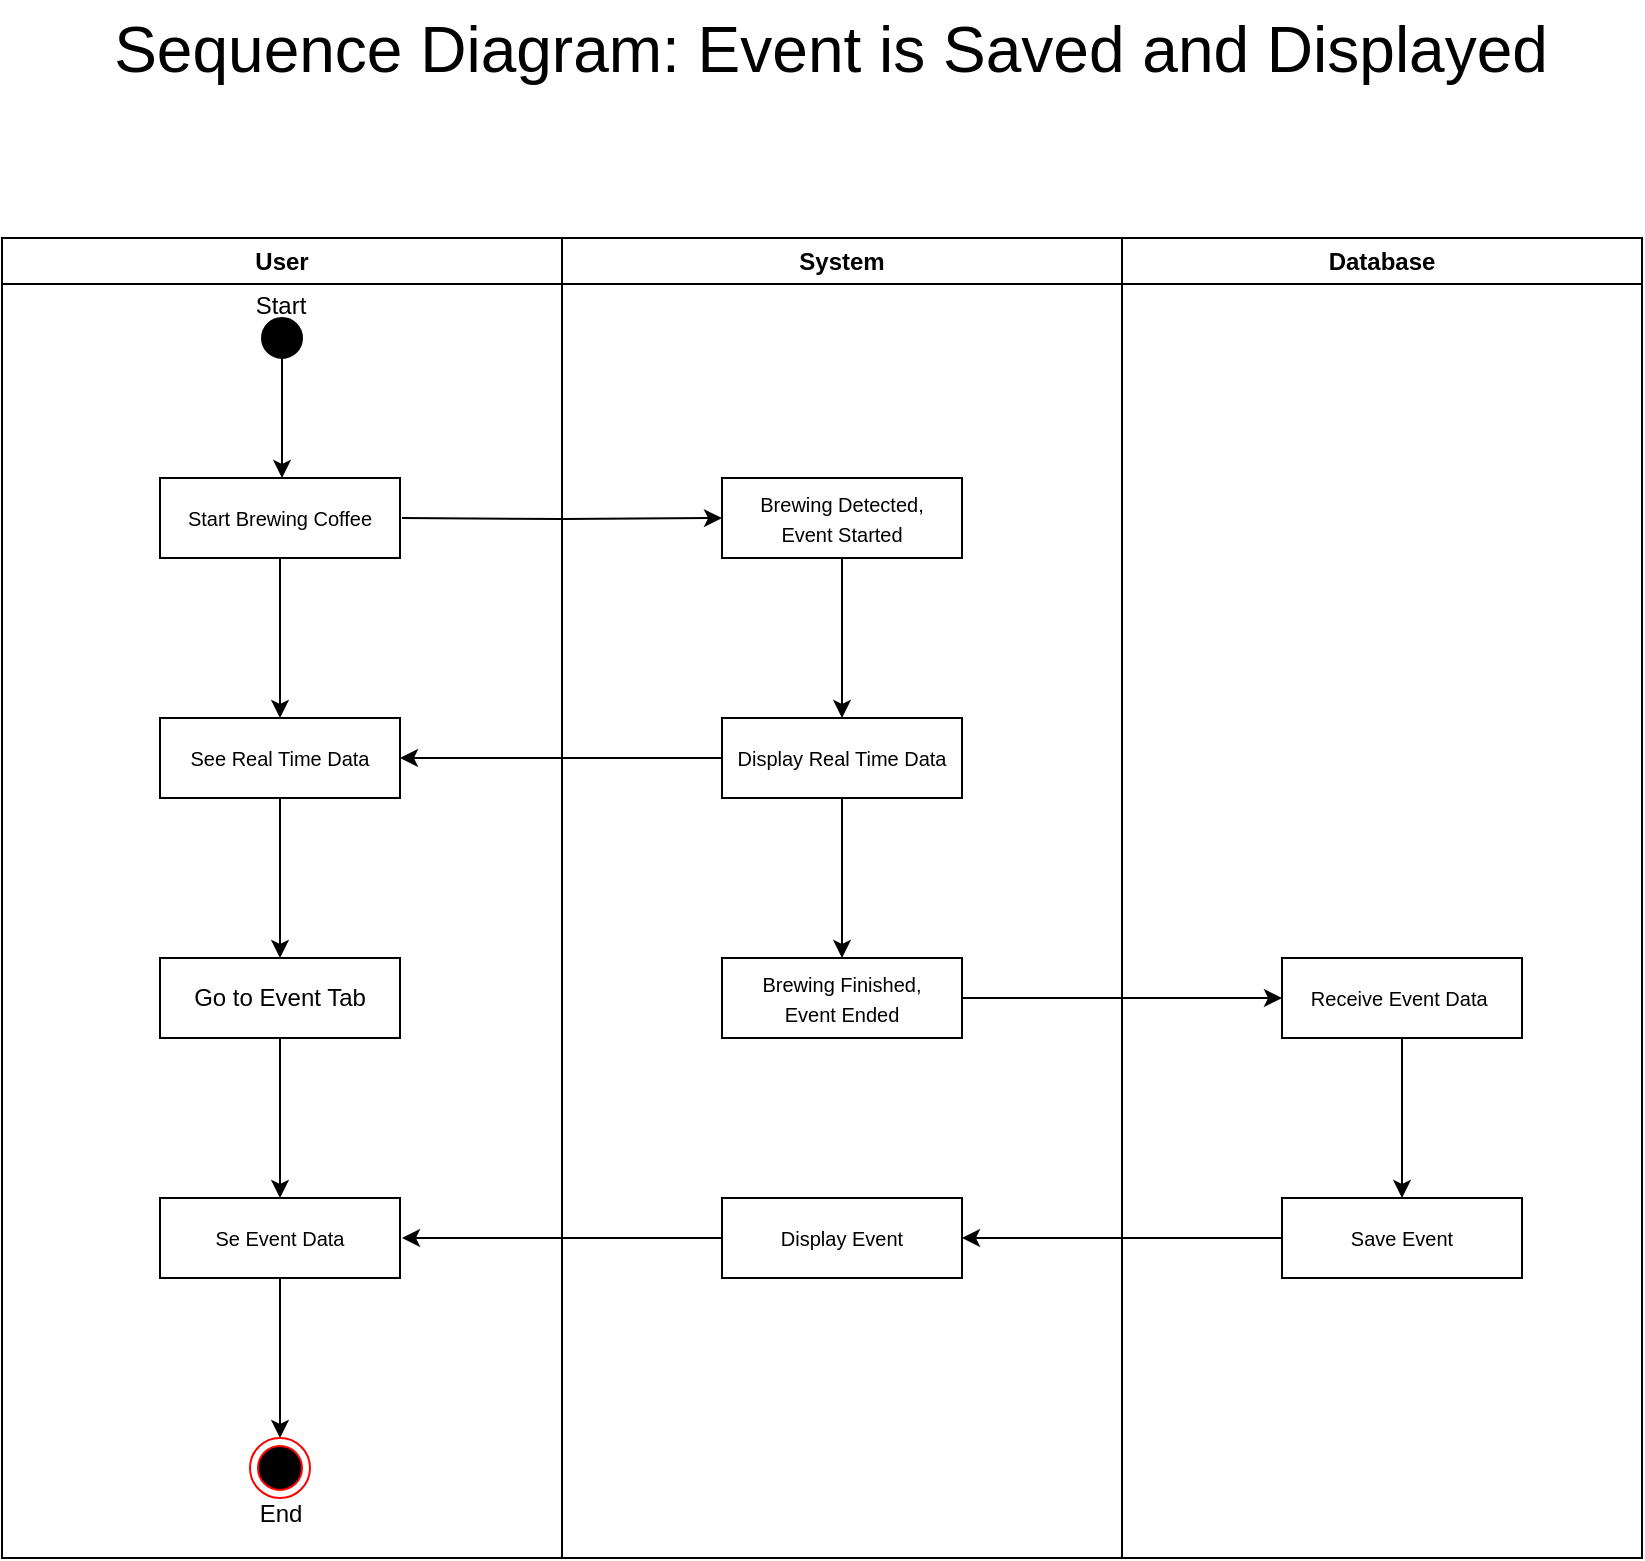 <mxfile version="26.2.12">
  <diagram name="Page-1" id="leYjQNjkbxVOu-XkuTzW">
    <mxGraphModel dx="985" dy="564" grid="1" gridSize="10" guides="1" tooltips="1" connect="1" arrows="1" fold="1" page="1" pageScale="1" pageWidth="827" pageHeight="1169" math="0" shadow="0">
      <root>
        <mxCell id="0" />
        <mxCell id="1" parent="0" />
        <mxCell id="cVynStRp8PqFG0RofQ_O-1" value="User" style="swimlane;whiteSpace=wrap;html=1;movable=1;resizable=1;rotatable=1;deletable=1;editable=1;locked=0;connectable=1;" vertex="1" parent="1">
          <mxGeometry y="125" width="280" height="660" as="geometry">
            <mxRectangle width="70" height="30" as="alternateBounds" />
          </mxGeometry>
        </mxCell>
        <mxCell id="cVynStRp8PqFG0RofQ_O-2" style="edgeStyle=orthogonalEdgeStyle;rounded=0;orthogonalLoop=1;jettySize=auto;html=1;exitX=0.5;exitY=1;exitDx=0;exitDy=0;entryX=0.5;entryY=0;entryDx=0;entryDy=0;" edge="1" parent="cVynStRp8PqFG0RofQ_O-1" source="cVynStRp8PqFG0RofQ_O-3">
          <mxGeometry relative="1" as="geometry">
            <mxPoint x="140" y="120" as="targetPoint" />
          </mxGeometry>
        </mxCell>
        <mxCell id="cVynStRp8PqFG0RofQ_O-3" value="" style="ellipse;whiteSpace=wrap;html=1;aspect=fixed;fillColor=#000000;" vertex="1" parent="cVynStRp8PqFG0RofQ_O-1">
          <mxGeometry x="130" y="40" width="20" height="20" as="geometry" />
        </mxCell>
        <mxCell id="cVynStRp8PqFG0RofQ_O-4" style="edgeStyle=orthogonalEdgeStyle;rounded=0;orthogonalLoop=1;jettySize=auto;html=1;exitX=0.5;exitY=1;exitDx=0;exitDy=0;entryX=0.5;entryY=0;entryDx=0;entryDy=0;" edge="1" parent="cVynStRp8PqFG0RofQ_O-1" source="cVynStRp8PqFG0RofQ_O-5" target="cVynStRp8PqFG0RofQ_O-7">
          <mxGeometry relative="1" as="geometry" />
        </mxCell>
        <mxCell id="cVynStRp8PqFG0RofQ_O-5" value="&lt;font style=&quot;font-size: 10px;&quot;&gt;Start Brewing Coffee&lt;/font&gt;" style="rounded=0;whiteSpace=wrap;html=1;" vertex="1" parent="cVynStRp8PqFG0RofQ_O-1">
          <mxGeometry x="79" y="120" width="120" height="40" as="geometry" />
        </mxCell>
        <mxCell id="cVynStRp8PqFG0RofQ_O-6" style="edgeStyle=orthogonalEdgeStyle;rounded=0;orthogonalLoop=1;jettySize=auto;html=1;exitX=0.5;exitY=1;exitDx=0;exitDy=0;" edge="1" parent="cVynStRp8PqFG0RofQ_O-1" source="cVynStRp8PqFG0RofQ_O-7" target="cVynStRp8PqFG0RofQ_O-9">
          <mxGeometry relative="1" as="geometry" />
        </mxCell>
        <mxCell id="cVynStRp8PqFG0RofQ_O-7" value="&lt;font style=&quot;font-size: 10px;&quot;&gt;See Real Time Data&lt;/font&gt;" style="rounded=0;whiteSpace=wrap;html=1;" vertex="1" parent="cVynStRp8PqFG0RofQ_O-1">
          <mxGeometry x="79" y="240" width="120" height="40" as="geometry" />
        </mxCell>
        <mxCell id="cVynStRp8PqFG0RofQ_O-8" style="edgeStyle=orthogonalEdgeStyle;rounded=0;orthogonalLoop=1;jettySize=auto;html=1;exitX=0.5;exitY=1;exitDx=0;exitDy=0;entryX=0.5;entryY=0;entryDx=0;entryDy=0;" edge="1" parent="cVynStRp8PqFG0RofQ_O-1" source="cVynStRp8PqFG0RofQ_O-9" target="cVynStRp8PqFG0RofQ_O-11">
          <mxGeometry relative="1" as="geometry" />
        </mxCell>
        <mxCell id="cVynStRp8PqFG0RofQ_O-9" value="Go to Event Tab" style="rounded=0;whiteSpace=wrap;html=1;" vertex="1" parent="cVynStRp8PqFG0RofQ_O-1">
          <mxGeometry x="79" y="360" width="120" height="40" as="geometry" />
        </mxCell>
        <mxCell id="cVynStRp8PqFG0RofQ_O-10" style="rounded=0;orthogonalLoop=1;jettySize=auto;html=1;exitX=0.5;exitY=1;exitDx=0;exitDy=0;entryX=0.5;entryY=0;entryDx=0;entryDy=0;" edge="1" parent="cVynStRp8PqFG0RofQ_O-1" source="cVynStRp8PqFG0RofQ_O-11" target="cVynStRp8PqFG0RofQ_O-12">
          <mxGeometry relative="1" as="geometry" />
        </mxCell>
        <mxCell id="cVynStRp8PqFG0RofQ_O-11" value="&lt;font style=&quot;font-size: 10px;&quot;&gt;Se Event Data&lt;/font&gt;" style="rounded=0;whiteSpace=wrap;html=1;" vertex="1" parent="cVynStRp8PqFG0RofQ_O-1">
          <mxGeometry x="79" y="480" width="120" height="40" as="geometry" />
        </mxCell>
        <mxCell id="cVynStRp8PqFG0RofQ_O-12" value="" style="ellipse;html=1;shape=endState;fillColor=#000000;strokeColor=#ff0000;" vertex="1" parent="cVynStRp8PqFG0RofQ_O-1">
          <mxGeometry x="124" y="600" width="30" height="30" as="geometry" />
        </mxCell>
        <mxCell id="cVynStRp8PqFG0RofQ_O-13" value="Database" style="swimlane;whiteSpace=wrap;html=1;movable=1;resizable=1;rotatable=1;deletable=1;editable=1;locked=0;connectable=1;" vertex="1" parent="1">
          <mxGeometry x="560" y="125" width="260" height="660" as="geometry" />
        </mxCell>
        <mxCell id="cVynStRp8PqFG0RofQ_O-14" style="edgeStyle=orthogonalEdgeStyle;rounded=0;orthogonalLoop=1;jettySize=auto;html=1;exitX=0.5;exitY=1;exitDx=0;exitDy=0;entryX=0.5;entryY=0;entryDx=0;entryDy=0;" edge="1" parent="cVynStRp8PqFG0RofQ_O-13" source="cVynStRp8PqFG0RofQ_O-15" target="cVynStRp8PqFG0RofQ_O-16">
          <mxGeometry relative="1" as="geometry" />
        </mxCell>
        <mxCell id="cVynStRp8PqFG0RofQ_O-15" value="&lt;span style=&quot;font-size: 10px;&quot;&gt;Receive Event Data&amp;nbsp;&lt;/span&gt;" style="rounded=0;whiteSpace=wrap;html=1;" vertex="1" parent="cVynStRp8PqFG0RofQ_O-13">
          <mxGeometry x="80" y="360" width="120" height="40" as="geometry" />
        </mxCell>
        <mxCell id="cVynStRp8PqFG0RofQ_O-16" value="&lt;span style=&quot;font-size: 10px;&quot;&gt;Save Event&lt;/span&gt;" style="rounded=0;whiteSpace=wrap;html=1;" vertex="1" parent="cVynStRp8PqFG0RofQ_O-13">
          <mxGeometry x="80" y="480" width="120" height="40" as="geometry" />
        </mxCell>
        <mxCell id="cVynStRp8PqFG0RofQ_O-17" value="System" style="swimlane;whiteSpace=wrap;html=1;movable=1;resizable=1;rotatable=1;deletable=1;editable=1;locked=0;connectable=1;" vertex="1" parent="1">
          <mxGeometry x="280" y="125" width="280" height="660" as="geometry" />
        </mxCell>
        <mxCell id="cVynStRp8PqFG0RofQ_O-18" style="edgeStyle=orthogonalEdgeStyle;rounded=0;orthogonalLoop=1;jettySize=auto;html=1;exitX=0.5;exitY=1;exitDx=0;exitDy=0;entryX=0.5;entryY=0;entryDx=0;entryDy=0;" edge="1" parent="cVynStRp8PqFG0RofQ_O-17" source="cVynStRp8PqFG0RofQ_O-19" target="cVynStRp8PqFG0RofQ_O-21">
          <mxGeometry relative="1" as="geometry" />
        </mxCell>
        <mxCell id="cVynStRp8PqFG0RofQ_O-19" value="&lt;font style=&quot;font-size: 10px;&quot;&gt;Brewing Detected, &lt;br&gt;Event Started&lt;/font&gt;" style="rounded=0;whiteSpace=wrap;html=1;" vertex="1" parent="cVynStRp8PqFG0RofQ_O-17">
          <mxGeometry x="80" y="120" width="120" height="40" as="geometry" />
        </mxCell>
        <mxCell id="cVynStRp8PqFG0RofQ_O-20" style="edgeStyle=orthogonalEdgeStyle;rounded=0;orthogonalLoop=1;jettySize=auto;html=1;exitX=0.5;exitY=1;exitDx=0;exitDy=0;entryX=0.5;entryY=0;entryDx=0;entryDy=0;" edge="1" parent="cVynStRp8PqFG0RofQ_O-17" source="cVynStRp8PqFG0RofQ_O-21" target="cVynStRp8PqFG0RofQ_O-22">
          <mxGeometry relative="1" as="geometry" />
        </mxCell>
        <mxCell id="cVynStRp8PqFG0RofQ_O-21" value="&lt;font style=&quot;font-size: 10px;&quot;&gt;Display Real Time Data&lt;/font&gt;" style="rounded=0;whiteSpace=wrap;html=1;" vertex="1" parent="cVynStRp8PqFG0RofQ_O-17">
          <mxGeometry x="80" y="240" width="120" height="40" as="geometry" />
        </mxCell>
        <mxCell id="cVynStRp8PqFG0RofQ_O-22" value="&lt;span style=&quot;font-size: 10px;&quot;&gt;Brewing Finished, &lt;br&gt;Event Ended&lt;/span&gt;" style="rounded=0;whiteSpace=wrap;html=1;" vertex="1" parent="cVynStRp8PqFG0RofQ_O-17">
          <mxGeometry x="80" y="360" width="120" height="40" as="geometry" />
        </mxCell>
        <mxCell id="cVynStRp8PqFG0RofQ_O-23" style="edgeStyle=orthogonalEdgeStyle;rounded=0;orthogonalLoop=1;jettySize=auto;html=1;exitX=0;exitY=0.5;exitDx=0;exitDy=0;" edge="1" parent="cVynStRp8PqFG0RofQ_O-17" source="cVynStRp8PqFG0RofQ_O-24">
          <mxGeometry relative="1" as="geometry">
            <mxPoint x="-80" y="500" as="targetPoint" />
          </mxGeometry>
        </mxCell>
        <mxCell id="cVynStRp8PqFG0RofQ_O-24" value="&lt;span style=&quot;font-size: 10px;&quot;&gt;Display Event&lt;/span&gt;" style="rounded=0;whiteSpace=wrap;html=1;" vertex="1" parent="cVynStRp8PqFG0RofQ_O-17">
          <mxGeometry x="80" y="480" width="120" height="40" as="geometry" />
        </mxCell>
        <mxCell id="cVynStRp8PqFG0RofQ_O-25" value="Start" style="text;html=1;align=center;verticalAlign=middle;resizable=0;points=[];autosize=1;strokeColor=none;fillColor=none;" vertex="1" parent="1">
          <mxGeometry x="114" y="144" width="50" height="30" as="geometry" />
        </mxCell>
        <mxCell id="cVynStRp8PqFG0RofQ_O-26" style="edgeStyle=orthogonalEdgeStyle;rounded=0;orthogonalLoop=1;jettySize=auto;html=1;exitX=1;exitY=0.5;exitDx=0;exitDy=0;entryX=0;entryY=0.5;entryDx=0;entryDy=0;" edge="1" parent="1" target="cVynStRp8PqFG0RofQ_O-19">
          <mxGeometry relative="1" as="geometry">
            <mxPoint x="200" y="265" as="sourcePoint" />
            <mxPoint x="354" y="265" as="targetPoint" />
          </mxGeometry>
        </mxCell>
        <mxCell id="cVynStRp8PqFG0RofQ_O-27" style="edgeStyle=orthogonalEdgeStyle;rounded=0;orthogonalLoop=1;jettySize=auto;html=1;exitX=0;exitY=0.5;exitDx=0;exitDy=0;entryX=1;entryY=0.5;entryDx=0;entryDy=0;" edge="1" parent="1" source="cVynStRp8PqFG0RofQ_O-21" target="cVynStRp8PqFG0RofQ_O-7">
          <mxGeometry relative="1" as="geometry" />
        </mxCell>
        <mxCell id="cVynStRp8PqFG0RofQ_O-28" style="rounded=0;orthogonalLoop=1;jettySize=auto;html=1;exitX=1;exitY=0.5;exitDx=0;exitDy=0;entryX=0;entryY=0.5;entryDx=0;entryDy=0;" edge="1" parent="1" source="cVynStRp8PqFG0RofQ_O-22" target="cVynStRp8PqFG0RofQ_O-15">
          <mxGeometry relative="1" as="geometry" />
        </mxCell>
        <mxCell id="cVynStRp8PqFG0RofQ_O-29" style="edgeStyle=orthogonalEdgeStyle;rounded=0;orthogonalLoop=1;jettySize=auto;html=1;exitX=0;exitY=0.5;exitDx=0;exitDy=0;entryX=1;entryY=0.5;entryDx=0;entryDy=0;" edge="1" parent="1" source="cVynStRp8PqFG0RofQ_O-16" target="cVynStRp8PqFG0RofQ_O-24">
          <mxGeometry relative="1" as="geometry" />
        </mxCell>
        <mxCell id="cVynStRp8PqFG0RofQ_O-30" value="End" style="text;html=1;align=center;verticalAlign=middle;resizable=0;points=[];autosize=1;strokeColor=none;fillColor=none;" vertex="1" parent="1">
          <mxGeometry x="119" y="748" width="40" height="30" as="geometry" />
        </mxCell>
        <mxCell id="cVynStRp8PqFG0RofQ_O-31" value="&lt;font style=&quot;font-size: 32px;&quot;&gt;Sequence Diagram: Event is Saved and Displayed&lt;/font&gt;" style="text;html=1;align=center;verticalAlign=middle;resizable=0;points=[];autosize=1;strokeColor=none;fillColor=none;" vertex="1" parent="1">
          <mxGeometry x="44" y="6" width="740" height="50" as="geometry" />
        </mxCell>
      </root>
    </mxGraphModel>
  </diagram>
</mxfile>
